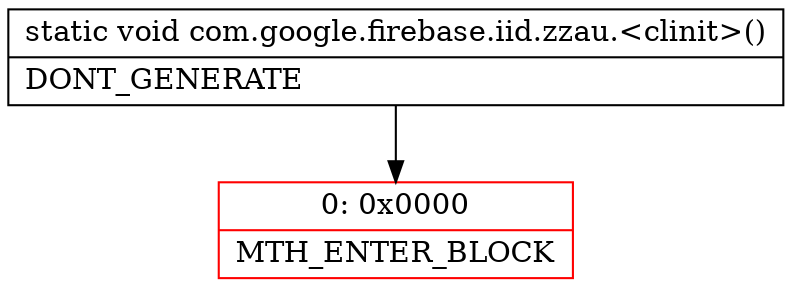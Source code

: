 digraph "CFG forcom.google.firebase.iid.zzau.\<clinit\>()V" {
subgraph cluster_Region_1076093167 {
label = "R(0)";
node [shape=record,color=blue];
}
Node_0 [shape=record,color=red,label="{0\:\ 0x0000|MTH_ENTER_BLOCK\l}"];
MethodNode[shape=record,label="{static void com.google.firebase.iid.zzau.\<clinit\>()  | DONT_GENERATE\l}"];
MethodNode -> Node_0;
}

